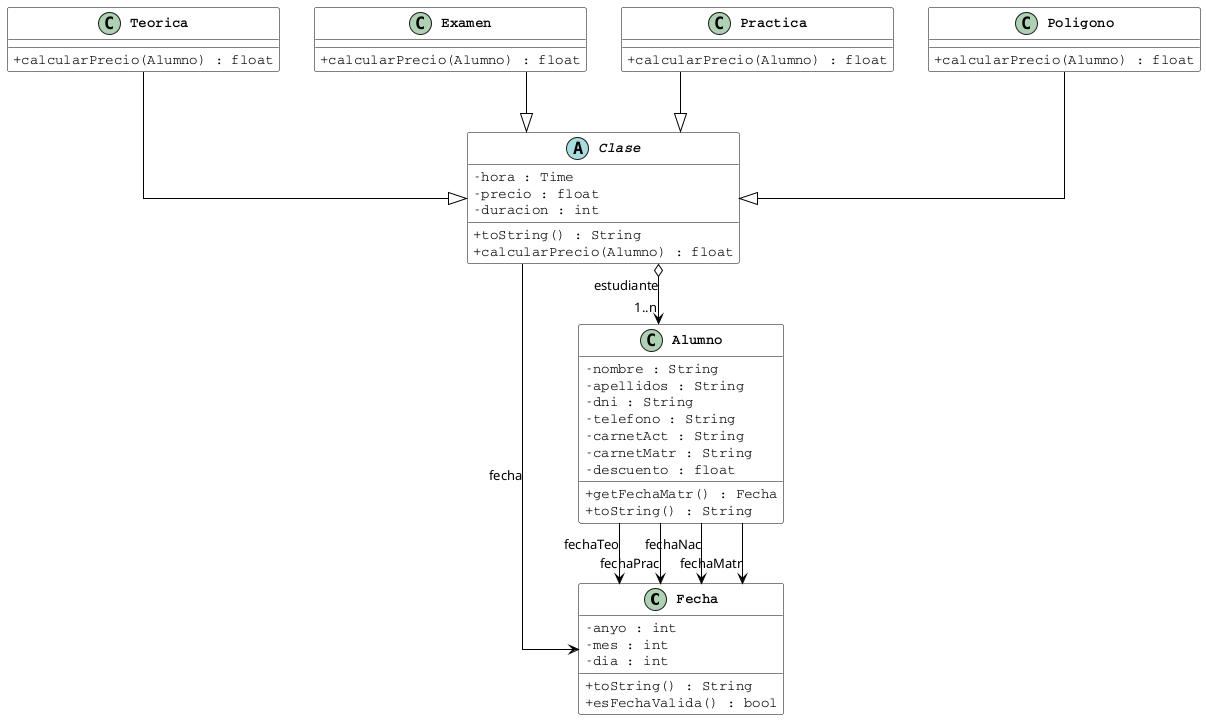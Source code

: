 @startuml
skinparam {
  classAttributeIconSize 0
  ClassBorderColor Black
  ClassBackgroundColor White
  ClassFontStyle bold
  ClassFontName Courier
  ClassAttributeFontName Courier
  ArrowColor Black
  Shadowing false
  linetype ortho
  'handwritten true
}

hide enum methods

class Fecha {
	- anyo : int
	- mes : int
	- dia : int

	+ toString() : String
	+ esFechaValida() : bool
}

abstract class Clase {
	- hora : Time
	- precio : float
	- duracion : int

	+ toString() : String
	+ calcularPrecio(Alumno) : float
}

class Teorica{

  + calcularPrecio(Alumno) : float
}

class Examen{

  + calcularPrecio(Alumno) : float
}

class Practica{

  + calcularPrecio(Alumno) : float
}

class Poligono{

  + calcularPrecio(Alumno) : float
}

class Alumno {
	- nombre : String
	- apellidos : String
	- dni : String
	- telefono : String
	- carnetAct : String
	- carnetMatr : String
	- descuento : float

	+ getFechaMatr() : Fecha
	+ toString() : String
}

Alumno --> Fecha : fechaTeo
Alumno --> Fecha : fechaPrac
Alumno --> Fecha : fechaNac
Alumno --> Fecha : fechaMatr

Clase --> Fecha : fecha

Teorica --|> Clase
Practica --|> Clase
Poligono --|> Clase
Examen --|> Clase

Clase o--> "1..n"  Alumno : estudiante

@enduml
